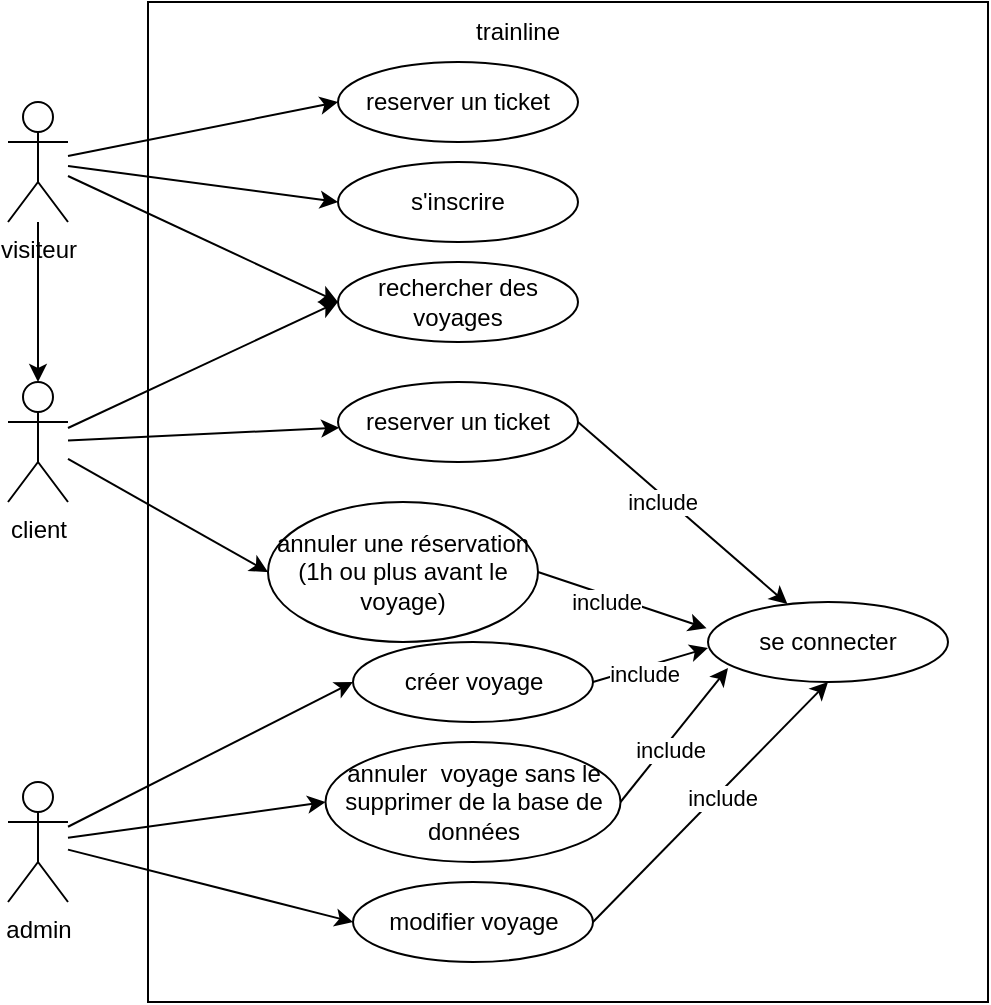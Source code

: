 <mxfile>
    <diagram id="qK0b0RqJxxHIqV9NO0PH" name="Page-1">
        <mxGraphModel dx="522" dy="292" grid="1" gridSize="10" guides="1" tooltips="1" connect="1" arrows="1" fold="1" page="1" pageScale="1" pageWidth="850" pageHeight="1100" math="0" shadow="0">
            <root>
                <mxCell id="0"/>
                <mxCell id="1" parent="0"/>
                <mxCell id="2" value="" style="rounded=0;whiteSpace=wrap;html=1;" parent="1" vertex="1">
                    <mxGeometry x="230" y="10" width="420" height="500" as="geometry"/>
                </mxCell>
                <mxCell id="3" value="trainline" style="text;html=1;strokeColor=none;fillColor=none;align=center;verticalAlign=middle;whiteSpace=wrap;rounded=0;" parent="1" vertex="1">
                    <mxGeometry x="385" y="10" width="60" height="30" as="geometry"/>
                </mxCell>
                <mxCell id="21" style="edgeStyle=none;html=1;entryX=0;entryY=0.5;entryDx=0;entryDy=0;" parent="1" source="4" target="8" edge="1">
                    <mxGeometry relative="1" as="geometry"/>
                </mxCell>
                <mxCell id="22" style="edgeStyle=none;html=1;entryX=0;entryY=0.5;entryDx=0;entryDy=0;" parent="1" source="4" target="10" edge="1">
                    <mxGeometry relative="1" as="geometry"/>
                </mxCell>
                <mxCell id="23" style="edgeStyle=none;html=1;entryX=0;entryY=0.5;entryDx=0;entryDy=0;" parent="1" source="4" target="11" edge="1">
                    <mxGeometry relative="1" as="geometry"/>
                </mxCell>
                <mxCell id="44" style="edgeStyle=none;html=1;entryX=0.5;entryY=0;entryDx=0;entryDy=0;entryPerimeter=0;" edge="1" parent="1" source="4" target="5">
                    <mxGeometry relative="1" as="geometry"/>
                </mxCell>
                <mxCell id="4" value="visiteur" style="shape=umlActor;verticalLabelPosition=bottom;verticalAlign=top;html=1;outlineConnect=0;" parent="1" vertex="1">
                    <mxGeometry x="160" y="60" width="30" height="60" as="geometry"/>
                </mxCell>
                <mxCell id="24" style="edgeStyle=none;html=1;entryX=0;entryY=0.5;entryDx=0;entryDy=0;" parent="1" source="5" target="11" edge="1">
                    <mxGeometry relative="1" as="geometry"/>
                </mxCell>
                <mxCell id="25" style="edgeStyle=none;html=1;" parent="1" source="5" target="12" edge="1">
                    <mxGeometry relative="1" as="geometry"/>
                </mxCell>
                <mxCell id="26" style="edgeStyle=none;html=1;entryX=0;entryY=0.5;entryDx=0;entryDy=0;" parent="1" source="5" target="13" edge="1">
                    <mxGeometry relative="1" as="geometry"/>
                </mxCell>
                <mxCell id="5" value="client" style="shape=umlActor;verticalLabelPosition=bottom;verticalAlign=top;html=1;outlineConnect=0;" parent="1" vertex="1">
                    <mxGeometry x="160" y="200" width="30" height="60" as="geometry"/>
                </mxCell>
                <mxCell id="8" value="reserver un ticket" style="ellipse;whiteSpace=wrap;html=1;" parent="1" vertex="1">
                    <mxGeometry x="325" y="40" width="120" height="40" as="geometry"/>
                </mxCell>
                <mxCell id="10" value="s'inscrire" style="ellipse;whiteSpace=wrap;html=1;" parent="1" vertex="1">
                    <mxGeometry x="325" y="90" width="120" height="40" as="geometry"/>
                </mxCell>
                <mxCell id="11" value="rechercher des voyages" style="ellipse;whiteSpace=wrap;html=1;" parent="1" vertex="1">
                    <mxGeometry x="325" y="140" width="120" height="40" as="geometry"/>
                </mxCell>
                <mxCell id="33" style="edgeStyle=none;html=1;entryX=0.331;entryY=0.026;entryDx=0;entryDy=0;entryPerimeter=0;exitX=1;exitY=0.5;exitDx=0;exitDy=0;" parent="1" source="12" target="20" edge="1">
                    <mxGeometry relative="1" as="geometry"/>
                </mxCell>
                <mxCell id="34" value="include" style="edgeLabel;html=1;align=center;verticalAlign=middle;resizable=0;points=[];" parent="33" vertex="1" connectable="0">
                    <mxGeometry x="-0.174" y="-3" relative="1" as="geometry">
                        <mxPoint as="offset"/>
                    </mxGeometry>
                </mxCell>
                <mxCell id="12" value="reserver un ticket" style="ellipse;whiteSpace=wrap;html=1;" parent="1" vertex="1">
                    <mxGeometry x="325" y="200" width="120" height="40" as="geometry"/>
                </mxCell>
                <mxCell id="13" value="annuler une réservation (1h ou plus avant le voyage)" style="ellipse;whiteSpace=wrap;html=1;" parent="1" vertex="1">
                    <mxGeometry x="290" y="260" width="135" height="70" as="geometry"/>
                </mxCell>
                <mxCell id="27" style="edgeStyle=none;html=1;entryX=0;entryY=0.5;entryDx=0;entryDy=0;" parent="1" source="14" target="17" edge="1">
                    <mxGeometry relative="1" as="geometry"/>
                </mxCell>
                <mxCell id="28" style="edgeStyle=none;html=1;entryX=0;entryY=0.5;entryDx=0;entryDy=0;" parent="1" source="14" target="18" edge="1">
                    <mxGeometry relative="1" as="geometry"/>
                </mxCell>
                <mxCell id="29" style="edgeStyle=none;html=1;entryX=0;entryY=0.5;entryDx=0;entryDy=0;" parent="1" source="14" target="19" edge="1">
                    <mxGeometry relative="1" as="geometry"/>
                </mxCell>
                <mxCell id="14" value="admin" style="shape=umlActor;verticalLabelPosition=bottom;verticalAlign=top;html=1;outlineConnect=0;" parent="1" vertex="1">
                    <mxGeometry x="160" y="400" width="30" height="60" as="geometry"/>
                </mxCell>
                <mxCell id="17" value="créer voyage" style="ellipse;whiteSpace=wrap;html=1;" parent="1" vertex="1">
                    <mxGeometry x="332.5" y="330" width="120" height="40" as="geometry"/>
                </mxCell>
                <mxCell id="18" value="annuler&amp;nbsp; voyage sans le supprimer de la base de données" style="ellipse;whiteSpace=wrap;html=1;" parent="1" vertex="1">
                    <mxGeometry x="318.75" y="380" width="147.5" height="60" as="geometry"/>
                </mxCell>
                <mxCell id="42" style="edgeStyle=none;html=1;entryX=0.5;entryY=1;entryDx=0;entryDy=0;exitX=1;exitY=0.5;exitDx=0;exitDy=0;" parent="1" source="19" target="20" edge="1">
                    <mxGeometry relative="1" as="geometry"/>
                </mxCell>
                <mxCell id="43" value="include" style="edgeLabel;html=1;align=center;verticalAlign=middle;resizable=0;points=[];" parent="42" vertex="1" connectable="0">
                    <mxGeometry x="0.058" y="-3" relative="1" as="geometry">
                        <mxPoint y="-1" as="offset"/>
                    </mxGeometry>
                </mxCell>
                <mxCell id="19" value="modifier voyage" style="ellipse;whiteSpace=wrap;html=1;" parent="1" vertex="1">
                    <mxGeometry x="332.5" y="450" width="120" height="40" as="geometry"/>
                </mxCell>
                <mxCell id="20" value="se connecter" style="ellipse;whiteSpace=wrap;html=1;" parent="1" vertex="1">
                    <mxGeometry x="510" y="310" width="120" height="40" as="geometry"/>
                </mxCell>
                <mxCell id="35" style="edgeStyle=none;html=1;entryX=-0.006;entryY=0.329;entryDx=0;entryDy=0;entryPerimeter=0;exitX=1;exitY=0.5;exitDx=0;exitDy=0;" parent="1" source="13" target="20" edge="1">
                    <mxGeometry relative="1" as="geometry">
                        <mxPoint x="455" y="230" as="sourcePoint"/>
                        <mxPoint x="529.96" y="330.0" as="targetPoint"/>
                    </mxGeometry>
                </mxCell>
                <mxCell id="36" value="include" style="edgeLabel;html=1;align=center;verticalAlign=middle;resizable=0;points=[];" parent="35" vertex="1" connectable="0">
                    <mxGeometry x="-0.174" y="-3" relative="1" as="geometry">
                        <mxPoint as="offset"/>
                    </mxGeometry>
                </mxCell>
                <mxCell id="37" style="edgeStyle=none;html=1;exitX=1;exitY=0.5;exitDx=0;exitDy=0;" parent="1" source="17" edge="1">
                    <mxGeometry relative="1" as="geometry">
                        <mxPoint x="435.0" y="305.0" as="sourcePoint"/>
                        <mxPoint x="510" y="333" as="targetPoint"/>
                    </mxGeometry>
                </mxCell>
                <mxCell id="38" value="include" style="edgeLabel;html=1;align=center;verticalAlign=middle;resizable=0;points=[];" parent="37" vertex="1" connectable="0">
                    <mxGeometry x="-0.174" y="-3" relative="1" as="geometry">
                        <mxPoint as="offset"/>
                    </mxGeometry>
                </mxCell>
                <mxCell id="40" style="edgeStyle=none;html=1;exitX=1;exitY=0.5;exitDx=0;exitDy=0;" parent="1" source="18" edge="1">
                    <mxGeometry relative="1" as="geometry">
                        <mxPoint x="462.5" y="360.0" as="sourcePoint"/>
                        <mxPoint x="520" y="343" as="targetPoint"/>
                    </mxGeometry>
                </mxCell>
                <mxCell id="41" value="include" style="edgeLabel;html=1;align=center;verticalAlign=middle;resizable=0;points=[];" parent="40" vertex="1" connectable="0">
                    <mxGeometry x="-0.174" y="-3" relative="1" as="geometry">
                        <mxPoint as="offset"/>
                    </mxGeometry>
                </mxCell>
            </root>
        </mxGraphModel>
    </diagram>
</mxfile>